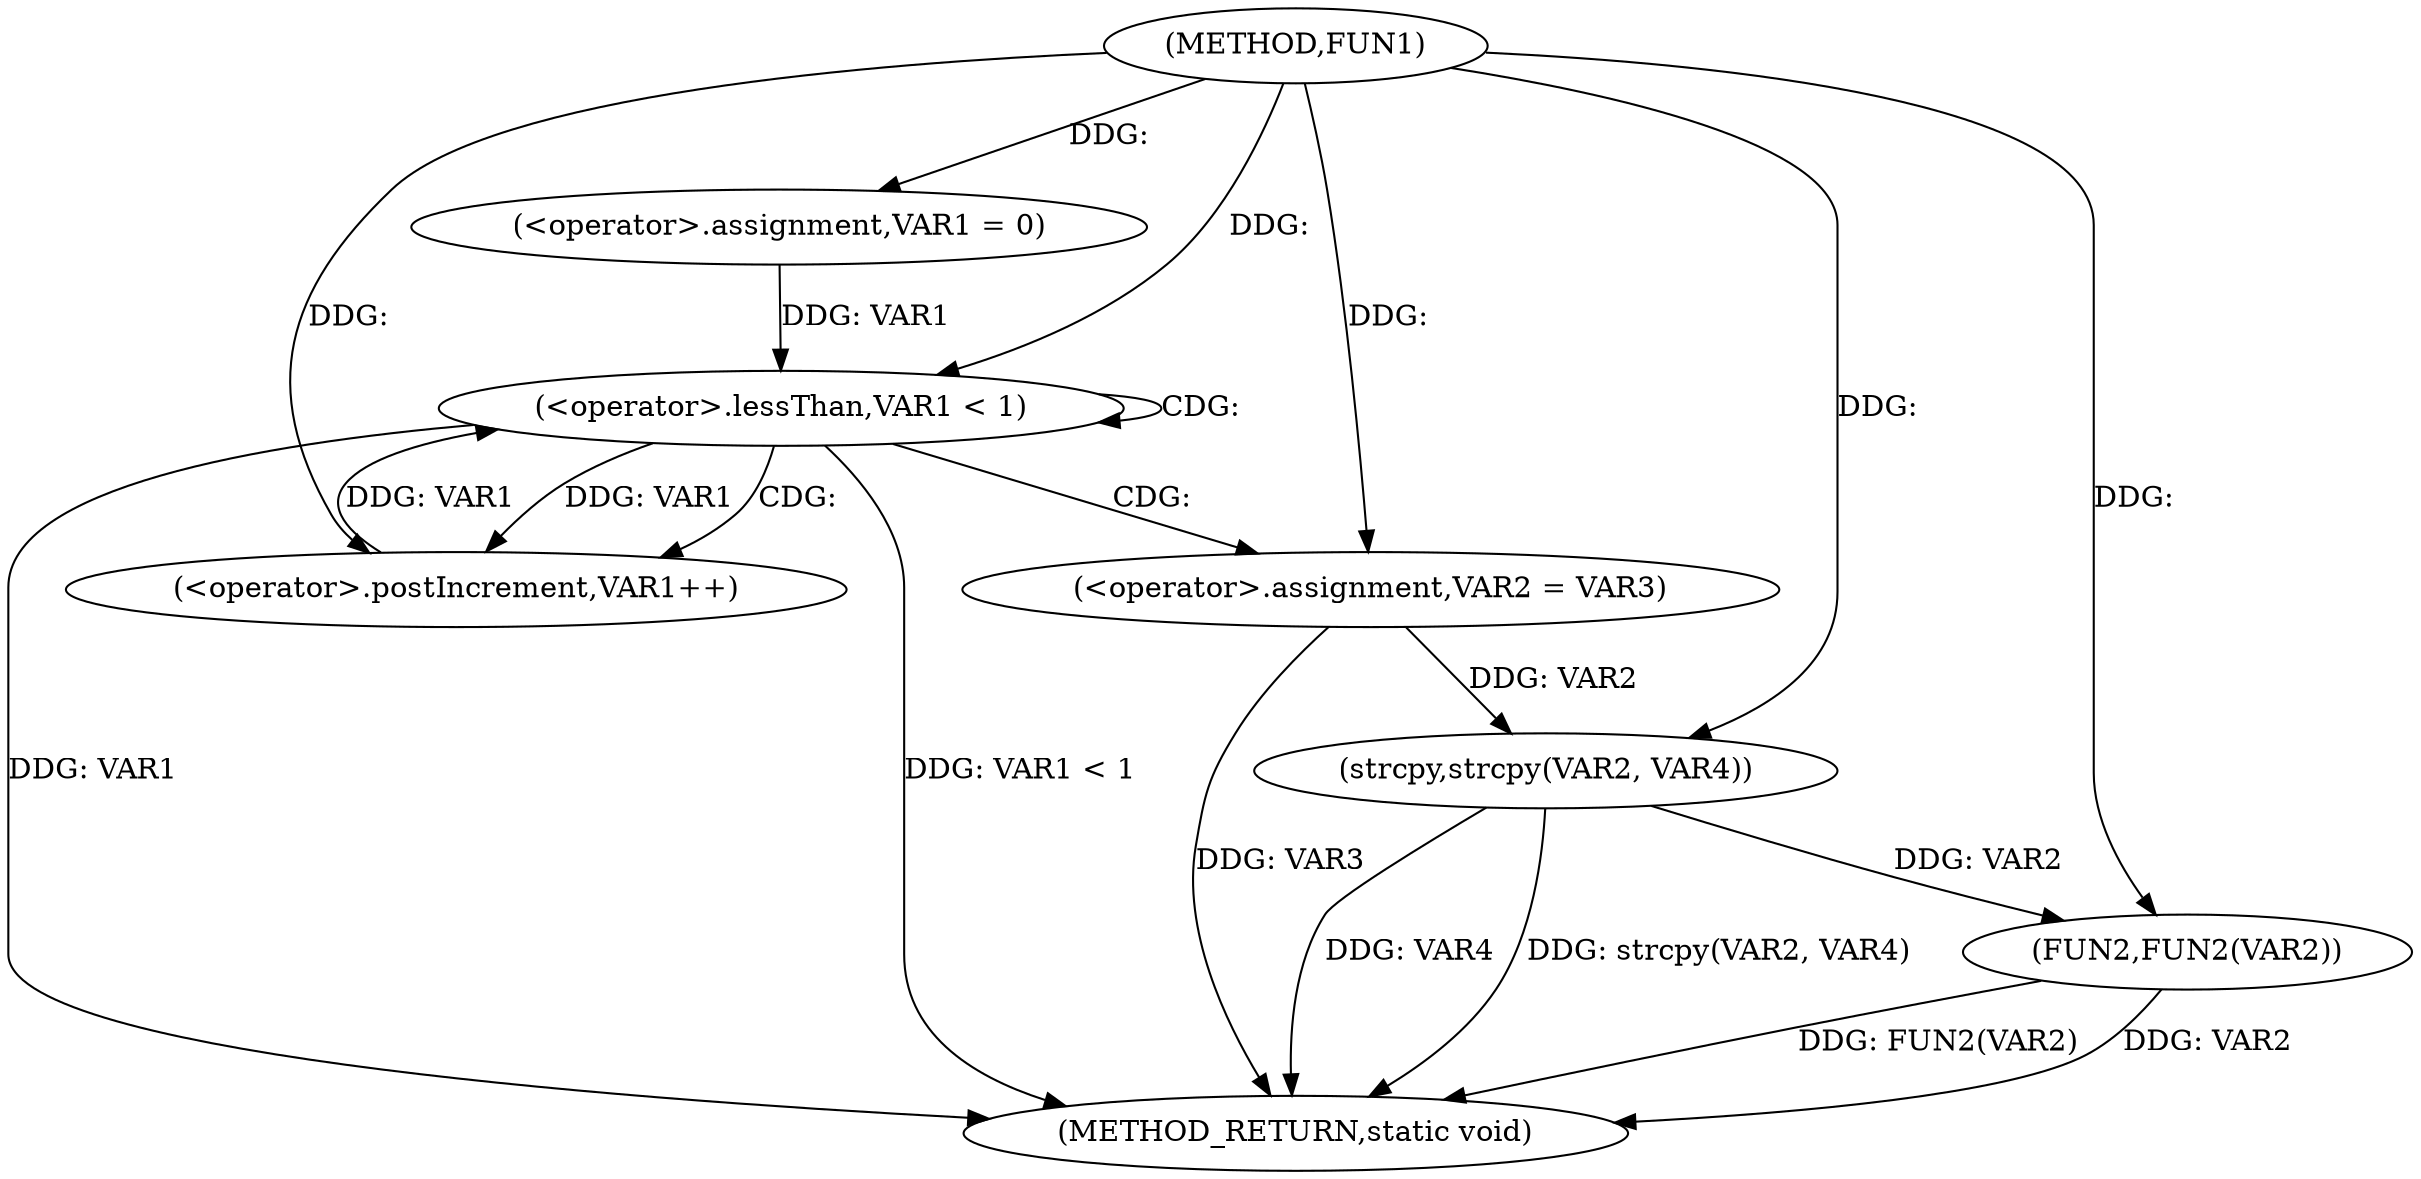 digraph FUN1 {  
"1000100" [label = "(METHOD,FUN1)" ]
"1000125" [label = "(METHOD_RETURN,static void)" ]
"1000106" [label = "(<operator>.assignment,VAR1 = 0)" ]
"1000109" [label = "(<operator>.lessThan,VAR1 < 1)" ]
"1000112" [label = "(<operator>.postIncrement,VAR1++)" ]
"1000115" [label = "(<operator>.assignment,VAR2 = VAR3)" ]
"1000120" [label = "(strcpy,strcpy(VAR2, VAR4))" ]
"1000123" [label = "(FUN2,FUN2(VAR2))" ]
  "1000115" -> "1000125"  [ label = "DDG: VAR3"] 
  "1000123" -> "1000125"  [ label = "DDG: FUN2(VAR2)"] 
  "1000120" -> "1000125"  [ label = "DDG: VAR4"] 
  "1000123" -> "1000125"  [ label = "DDG: VAR2"] 
  "1000109" -> "1000125"  [ label = "DDG: VAR1"] 
  "1000120" -> "1000125"  [ label = "DDG: strcpy(VAR2, VAR4)"] 
  "1000109" -> "1000125"  [ label = "DDG: VAR1 < 1"] 
  "1000100" -> "1000106"  [ label = "DDG: "] 
  "1000106" -> "1000109"  [ label = "DDG: VAR1"] 
  "1000112" -> "1000109"  [ label = "DDG: VAR1"] 
  "1000100" -> "1000109"  [ label = "DDG: "] 
  "1000109" -> "1000112"  [ label = "DDG: VAR1"] 
  "1000100" -> "1000112"  [ label = "DDG: "] 
  "1000100" -> "1000115"  [ label = "DDG: "] 
  "1000115" -> "1000120"  [ label = "DDG: VAR2"] 
  "1000100" -> "1000120"  [ label = "DDG: "] 
  "1000120" -> "1000123"  [ label = "DDG: VAR2"] 
  "1000100" -> "1000123"  [ label = "DDG: "] 
  "1000109" -> "1000109"  [ label = "CDG: "] 
  "1000109" -> "1000112"  [ label = "CDG: "] 
  "1000109" -> "1000115"  [ label = "CDG: "] 
}
